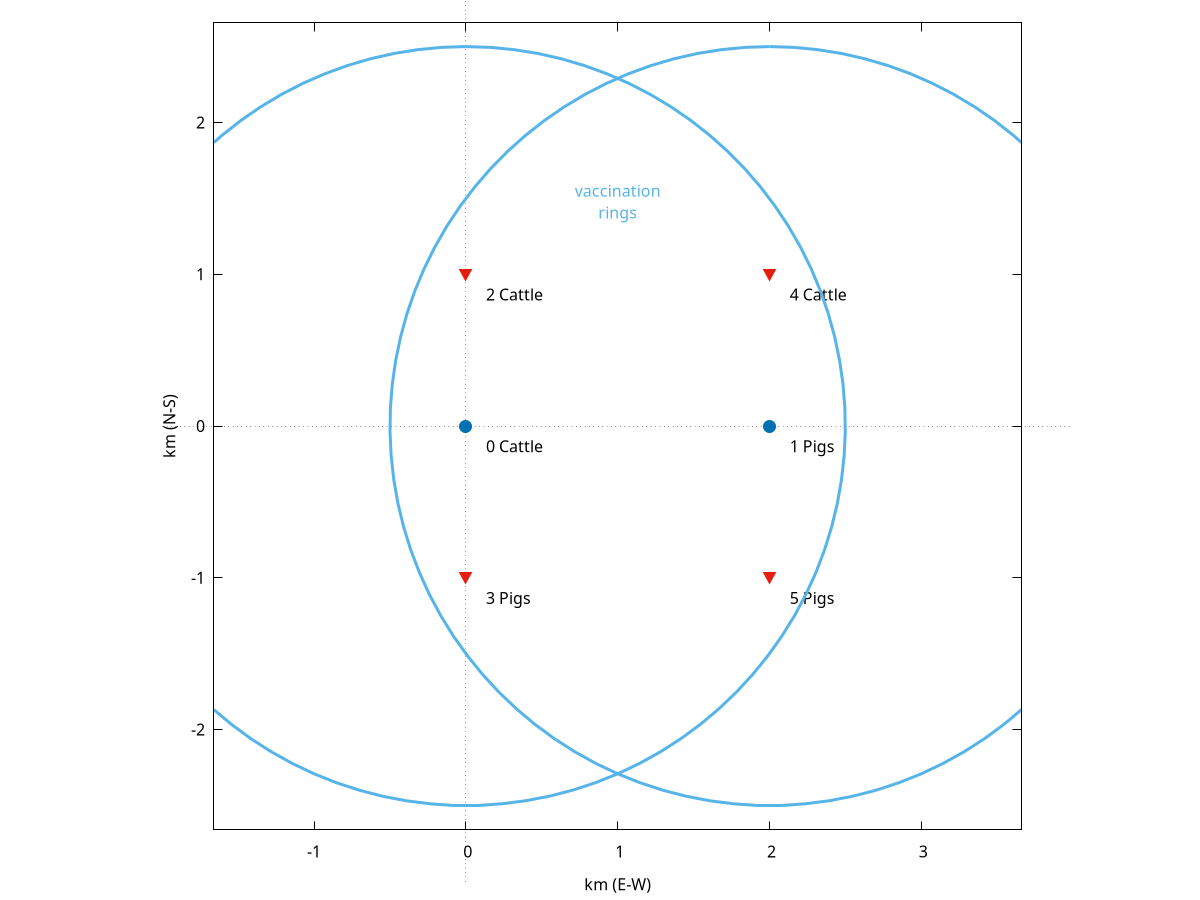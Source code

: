 set encoding iso_8859_1
set xrange [-1.66:3.66]
set yrange [-2.66:2.66]
set size square
set xlabel "km (E-W)"
set ylabel "km (N-S)"
set arrow from -2,0 to 4,0 nohead lt 0
set arrow from 0,-3 to 0,3 nohead lt 0
set label "0 Cattle" at 0.133333,-0.133333 left
set label "1 Pigs" at 2.13333,-0.133333 left
set label "2 Cattle" at 0.133333,0.866666 left
set label "3 Pigs" at 0.133333,-1.13333 left
set label "4 Cattle" at 2.13333,0.866666 left
set label "5 Pigs" at 2.13333,-1.13333 left
set label "vaccination\nrings" at 1,1.55 center tc lt 3
set parametric
plot [0:2*pi] 2.5*sin(t), 2.5*cos(t) notitle w l lt 3 lw 3, \
2.5*sin(t)+2, 2.5*cos(t) notitle w l lt 3 lw 3, \
'-' notitle w p lt 6 pt 7 ps 2, \
'-' notitle w p lt 6 pt 7 ps 2, \
'-' notitle w p lt 7 pt 71 ps 2, \
'-' notitle w p lt 7 pt 71 ps 2, \
'-' notitle w p lt 7 pt 71 ps 2, \
'-' notitle w p lt 7 pt 71 ps 2
0 0
e
2 0
e
0 1
e
0 -1
e
2 1
e
2 -1
e

